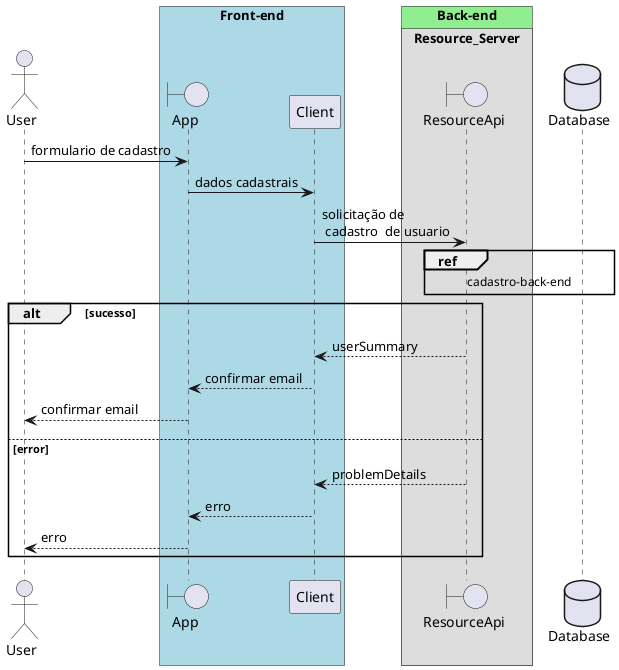 @startuml SignUp_sequence
!pragma teoz true

actor User as user 

box "Front-end" #LightBlue
    boundary App as app
    participant Client as client
end box 

box "Back-end" #LightGreen

    box "Resource_Server"
        boundary ResourceApi  as resource_api   
    end box 

end box 
database Database as DB

user -> app : formulario de cadastro 
app -> client : dados cadastrais 
client -> resource_api: solicitação de \n cadastro  de usuario 
ref over resource_api, DB:  cadastro-back-end
alt sucesso 
    resource_api --> client: userSummary
    client --> app: confirmar email 
    app --> user : confirmar email 
else error  
    resource_api --> client: problemDetails
    client --> app : erro
    app --> user: erro
end
    

@enduml

